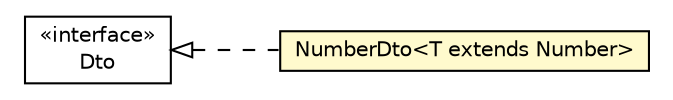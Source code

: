 #!/usr/local/bin/dot
#
# Class diagram 
# Generated by UMLGraph version R5_6-24-gf6e263 (http://www.umlgraph.org/)
#

digraph G {
	edge [fontname="Helvetica",fontsize=10,labelfontname="Helvetica",labelfontsize=10];
	node [fontname="Helvetica",fontsize=10,shape=plaintext];
	nodesep=0.25;
	ranksep=0.5;
	rankdir=LR;
	// com.gwtplatform.carstore.shared.dto.NumberDto<T extends java.lang.Number>
	c274221 [label=<<table title="com.gwtplatform.carstore.shared.dto.NumberDto" border="0" cellborder="1" cellspacing="0" cellpadding="2" port="p" bgcolor="lemonChiffon" href="./NumberDto.html">
		<tr><td><table border="0" cellspacing="0" cellpadding="1">
<tr><td align="center" balign="center"> NumberDto&lt;T extends Number&gt; </td></tr>
		</table></td></tr>
		</table>>, URL="./NumberDto.html", fontname="Helvetica", fontcolor="black", fontsize=10.0];
	// com.gwtplatform.carstore.shared.dto.Dto
	c274230 [label=<<table title="com.gwtplatform.carstore.shared.dto.Dto" border="0" cellborder="1" cellspacing="0" cellpadding="2" port="p" href="./Dto.html">
		<tr><td><table border="0" cellspacing="0" cellpadding="1">
<tr><td align="center" balign="center"> &#171;interface&#187; </td></tr>
<tr><td align="center" balign="center"> Dto </td></tr>
		</table></td></tr>
		</table>>, URL="./Dto.html", fontname="Helvetica", fontcolor="black", fontsize=10.0];
	//com.gwtplatform.carstore.shared.dto.NumberDto<T extends java.lang.Number> implements com.gwtplatform.carstore.shared.dto.Dto
	c274230:p -> c274221:p [dir=back,arrowtail=empty,style=dashed];
}

